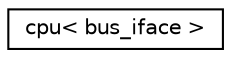 digraph "Graphical Class Hierarchy"
{
 // LATEX_PDF_SIZE
  edge [fontname="Helvetica",fontsize="10",labelfontname="Helvetica",labelfontsize="10"];
  node [fontname="Helvetica",fontsize="10",shape=record];
  rankdir="LR";
  Node0 [label="cpu\< bus_iface \>",height=0.2,width=0.4,color="black", fillcolor="white", style="filled",URL="$classcpu.html",tooltip="Represents the CPU of the emulator."];
}
